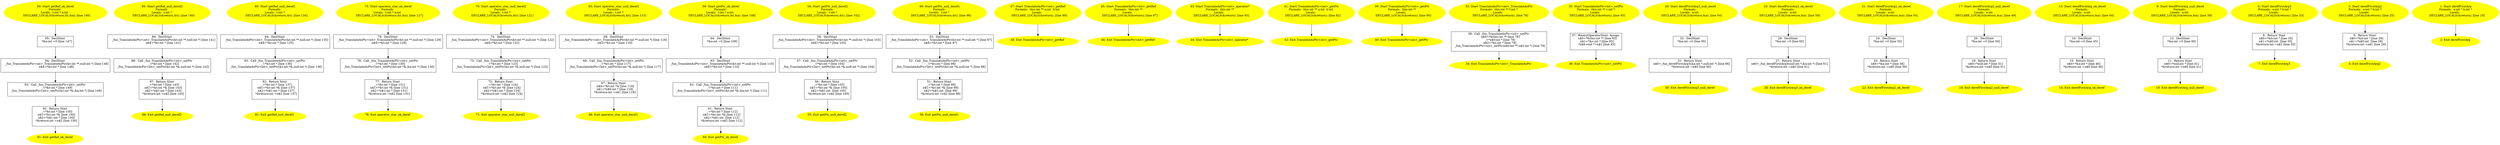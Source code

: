 /* @generated */
digraph iCFG {
95 [label="95:  DeclStmt \n   *&a:int =0 [line 147]\n " shape="box"]
	

	 95 -> 94 ;
94 [label="94:  DeclStmt \n   _fun_TranslateAsPtr<int>_TranslateAsPtr(&t:int **,null:int *) [line 148]\n  n$4=*&t:int * [line 148]\n " shape="box"]
	

	 94 -> 93 ;
93 [label="93:  Call _fun_TranslateAsPtr<int>_setPtr \n   _=*&t:int * [line 149]\n  _fun_TranslateAsPtr<int>_setPtr(&t:int *&,&a:int *) [line 149]\n " shape="box"]
	

	 93 -> 92 ;
92 [label="92:  Return Stmt \n   _=*&t:int * [line 150]\n  n$1=*&t:int *& [line 150]\n  n$2=*n$1:int * [line 150]\n  *&return:int =n$2 [line 150]\n " shape="box"]
	

	 92 -> 91 ;
91 [label="91: Exit getRef_ok_deref \n  " color=yellow style=filled]
	

90 [label="90: Start getRef_ok_deref\nFormals: \nLocals:  t:int * a:int  \n   DECLARE_LOCALS(&return,&t,&a); [line 146]\n " color=yellow style=filled]
	

	 90 -> 95 ;
89 [label="89:  DeclStmt \n   _fun_TranslateAsPtr<int>_TranslateAsPtr(&t:int **,null:int *) [line 141]\n  n$4=*&t:int * [line 141]\n " shape="box"]
	

	 89 -> 88 ;
88 [label="88:  Call _fun_TranslateAsPtr<int>_setPtr \n   _=*&t:int * [line 142]\n  _fun_TranslateAsPtr<int>_setPtr(&t:int *&,null:int *) [line 142]\n " shape="box"]
	

	 88 -> 87 ;
87 [label="87:  Return Stmt \n   _=*&t:int * [line 143]\n  n$1=*&t:int *& [line 143]\n  n$2=*n$1:int * [line 143]\n  *&return:int =n$2 [line 143]\n " shape="box"]
	

	 87 -> 86 ;
86 [label="86: Exit getRef_null_deref2 \n  " color=yellow style=filled]
	

85 [label="85: Start getRef_null_deref2\nFormals: \nLocals:  t:int * \n   DECLARE_LOCALS(&return,&t); [line 140]\n " color=yellow style=filled]
	

	 85 -> 89 ;
84 [label="84:  DeclStmt \n   _fun_TranslateAsPtr<int>_TranslateAsPtr(&t:int **,null:int *) [line 135]\n  n$4=*&t:int * [line 135]\n " shape="box"]
	

	 84 -> 83 ;
83 [label="83:  Call _fun_TranslateAsPtr<int>_setPtr \n   _=*&t:int * [line 136]\n  _fun_TranslateAsPtr<int>_setPtr(&t:int *&,null:int *) [line 136]\n " shape="box"]
	

	 83 -> 82 ;
82 [label="82:  Return Stmt \n   _=*&t:int * [line 137]\n  n$1=*&t:int *& [line 137]\n  n$2=*n$1:int * [line 137]\n  *&return:int =n$2 [line 137]\n " shape="box"]
	

	 82 -> 81 ;
81 [label="81: Exit getRef_null_deref1 \n  " color=yellow style=filled]
	

80 [label="80: Start getRef_null_deref1\nFormals: \nLocals:  t:int * \n   DECLARE_LOCALS(&return,&t); [line 134]\n " color=yellow style=filled]
	

	 80 -> 84 ;
79 [label="79:  DeclStmt \n   _fun_TranslateAsPtr<int>_TranslateAsPtr(&t:int **,null:int *) [line 129]\n  n$4=*&t:int * [line 129]\n " shape="box"]
	

	 79 -> 78 ;
78 [label="78:  Call _fun_TranslateAsPtr<int>_setPtr \n   _=*&t:int * [line 130]\n  _fun_TranslateAsPtr<int>_setPtr(&t:int *&,&a:int *) [line 130]\n " shape="box"]
	

	 78 -> 77 ;
77 [label="77:  Return Stmt \n   _=*&t:int * [line 131]\n  n$1=*&t:int *& [line 131]\n  n$2=*n$1:int * [line 131]\n  *&return:int =n$2 [line 131]\n " shape="box"]
	

	 77 -> 76 ;
76 [label="76: Exit operator_star_ok_deref \n  " color=yellow style=filled]
	

75 [label="75: Start operator_star_ok_deref\nFormals: \nLocals:  t:int * a:int  \n   DECLARE_LOCALS(&return,&t,&a); [line 127]\n " color=yellow style=filled]
	

	 75 -> 79 ;
74 [label="74:  DeclStmt \n   _fun_TranslateAsPtr<int>_TranslateAsPtr(&t:int **,null:int *) [line 122]\n  n$4=*&t:int * [line 122]\n " shape="box"]
	

	 74 -> 73 ;
73 [label="73:  Call _fun_TranslateAsPtr<int>_setPtr \n   _=*&t:int * [line 123]\n  _fun_TranslateAsPtr<int>_setPtr(&t:int *&,null:int *) [line 123]\n " shape="box"]
	

	 73 -> 72 ;
72 [label="72:  Return Stmt \n   _=*&t:int * [line 124]\n  n$1=*&t:int *& [line 124]\n  n$2=*n$1:int * [line 124]\n  *&return:int =n$2 [line 124]\n " shape="box"]
	

	 72 -> 71 ;
71 [label="71: Exit operator_star_null_deref2 \n  " color=yellow style=filled]
	

70 [label="70: Start operator_star_null_deref2\nFormals: \nLocals:  t:int * \n   DECLARE_LOCALS(&return,&t); [line 121]\n " color=yellow style=filled]
	

	 70 -> 74 ;
69 [label="69:  DeclStmt \n   _fun_TranslateAsPtr<int>_TranslateAsPtr(&t:int **,null:int *) [line 116]\n  n$3=*&t:int * [line 116]\n " shape="box"]
	

	 69 -> 68 ;
68 [label="68:  Call _fun_TranslateAsPtr<int>_setPtr \n   _=*&t:int * [line 117]\n  _fun_TranslateAsPtr<int>_setPtr(&t:int *&,null:int *) [line 117]\n " shape="box"]
	

	 68 -> 67 ;
67 [label="67:  Return Stmt \n   n$0=*&t:int *& [line 118]\n  n$1=*n$0:int * [line 118]\n  *&return:int =n$1 [line 118]\n " shape="box"]
	

	 67 -> 66 ;
66 [label="66: Exit operator_star_null_deref1 \n  " color=yellow style=filled]
	

65 [label="65: Start operator_star_null_deref1\nFormals: \nLocals:  t:int * \n   DECLARE_LOCALS(&return,&t); [line 115]\n " color=yellow style=filled]
	

	 65 -> 69 ;
64 [label="64:  DeclStmt \n   *&a:int =0 [line 109]\n " shape="box"]
	

	 64 -> 63 ;
63 [label="63:  DeclStmt \n   _fun_TranslateAsPtr<int>_TranslateAsPtr(&t:int **,null:int *) [line 110]\n  n$4=*&t:int * [line 110]\n " shape="box"]
	

	 63 -> 62 ;
62 [label="62:  Call _fun_TranslateAsPtr<int>_setPtr \n   _=*&t:int * [line 111]\n  _fun_TranslateAsPtr<int>_setPtr(&t:int *&,&a:int *) [line 111]\n " shape="box"]
	

	 62 -> 61 ;
61 [label="61:  Return Stmt \n   _=*&t:int * [line 112]\n  n$1=*&t:int *& [line 112]\n  n$2=*n$1:int  [line 112]\n  *&return:int =n$2 [line 112]\n " shape="box"]
	

	 61 -> 60 ;
60 [label="60: Exit getPtr_ok_deref \n  " color=yellow style=filled]
	

59 [label="59: Start getPtr_ok_deref\nFormals: \nLocals:  t:int * a:int  \n   DECLARE_LOCALS(&return,&t,&a); [line 108]\n " color=yellow style=filled]
	

	 59 -> 64 ;
58 [label="58:  DeclStmt \n   _fun_TranslateAsPtr<int>_TranslateAsPtr(&t:int **,null:int *) [line 103]\n  n$4=*&t:int * [line 103]\n " shape="box"]
	

	 58 -> 57 ;
57 [label="57:  Call _fun_TranslateAsPtr<int>_setPtr \n   _=*&t:int * [line 104]\n  _fun_TranslateAsPtr<int>_setPtr(&t:int *&,null:int *) [line 104]\n " shape="box"]
	

	 57 -> 56 ;
56 [label="56:  Return Stmt \n   _=*&t:int * [line 105]\n  n$1=*&t:int *& [line 105]\n  n$2=*n$1:int  [line 105]\n  *&return:int =n$2 [line 105]\n " shape="box"]
	

	 56 -> 55 ;
55 [label="55: Exit getPtr_null_deref2 \n  " color=yellow style=filled]
	

54 [label="54: Start getPtr_null_deref2\nFormals: \nLocals:  t:int * \n   DECLARE_LOCALS(&return,&t); [line 102]\n " color=yellow style=filled]
	

	 54 -> 58 ;
53 [label="53:  DeclStmt \n   _fun_TranslateAsPtr<int>_TranslateAsPtr(&t:int **,null:int *) [line 97]\n  n$4=*&t:int * [line 97]\n " shape="box"]
	

	 53 -> 52 ;
52 [label="52:  Call _fun_TranslateAsPtr<int>_setPtr \n   _=*&t:int * [line 98]\n  _fun_TranslateAsPtr<int>_setPtr(&t:int *&,null:int *) [line 98]\n " shape="box"]
	

	 52 -> 51 ;
51 [label="51:  Return Stmt \n   _=*&t:int * [line 99]\n  n$1=*&t:int *& [line 99]\n  n$2=*n$1:int  [line 99]\n  *&return:int =n$2 [line 99]\n " shape="box"]
	

	 51 -> 50 ;
50 [label="50: Exit getPtr_null_deref1 \n  " color=yellow style=filled]
	

49 [label="49: Start getPtr_null_deref1\nFormals: \nLocals:  t:int * \n   DECLARE_LOCALS(&return,&t); [line 96]\n " color=yellow style=filled]
	

	 49 -> 53 ;
48 [label="48: Exit TranslateAsPtr<int>_getRef \n  " color=yellow style=filled]
	

47 [label="47: Start TranslateAsPtr<int>_getRef\nFormals:  this:int ** a:int  b:int \nLocals:  \n   DECLARE_LOCALS(&return); [line 89]\n " color=yellow style=filled]
	

	 47 -> 48 ;
46 [label="46: Exit TranslateAsPtr<int>_getRef \n  " color=yellow style=filled]
	

45 [label="45: Start TranslateAsPtr<int>_getRef\nFormals:  this:int **\nLocals:  \n   DECLARE_LOCALS(&return); [line 87]\n " color=yellow style=filled]
	

	 45 -> 46 ;
44 [label="44: Exit TranslateAsPtr<int>_operator* \n  " color=yellow style=filled]
	

43 [label="43: Start TranslateAsPtr<int>_operator*\nFormals:  this:int **\nLocals:  \n   DECLARE_LOCALS(&return); [line 85]\n " color=yellow style=filled]
	

	 43 -> 44 ;
42 [label="42: Exit TranslateAsPtr<int>_getPtr \n  " color=yellow style=filled]
	

41 [label="41: Start TranslateAsPtr<int>_getPtr\nFormals:  this:int ** a:int  b:int \nLocals:  \n   DECLARE_LOCALS(&return); [line 82]\n " color=yellow style=filled]
	

	 41 -> 42 ;
40 [label="40: Exit TranslateAsPtr<int>_getPtr \n  " color=yellow style=filled]
	

39 [label="39: Start TranslateAsPtr<int>_getPtr\nFormals:  this:int **\nLocals:  \n   DECLARE_LOCALS(&return); [line 80]\n " color=yellow style=filled]
	

	 39 -> 40 ;
38 [label="38:  Call _fun_TranslateAsPtr<int>_setPtr \n   n$0=*&this:int ** [line 78]\n  _=*n$0:int * [line 78]\n  n$2=*&t:int * [line 78]\n  _fun_TranslateAsPtr<int>_setPtr(n$0:int **,n$2:int *) [line 78]\n " shape="box"]
	

	 38 -> 34 ;
37 [label="37:  BinaryOperatorStmt: Assign \n   n$0=*&this:int ** [line 93]\n  n$1=*&v:int * [line 93]\n  *n$0:void *=n$1 [line 93]\n " shape="box"]
	

	 37 -> 36 ;
36 [label="36: Exit TranslateAsPtr<int>_setPtr \n  " color=yellow style=filled]
	

35 [label="35: Start TranslateAsPtr<int>_setPtr\nFormals:  this:int ** v:int *\nLocals:  \n   DECLARE_LOCALS(&return); [line 93]\n " color=yellow style=filled]
	

	 35 -> 37 ;
34 [label="34: Exit TranslateAsPtr<int>_TranslateAsPtr \n  " color=yellow style=filled]
	

33 [label="33: Start TranslateAsPtr<int>_TranslateAsPtr\nFormals:  this:int ** t:int *\nLocals:  \n   DECLARE_LOCALS(&return); [line 78]\n " color=yellow style=filled]
	

	 33 -> 38 ;
32 [label="32:  DeclStmt \n   *&a:int =0 [line 65]\n " shape="box"]
	

	 32 -> 31 ;
31 [label="31:  Return Stmt \n   n$0=_fun_derefFirstArg3(&a:int *,null:int *) [line 66]\n  *&return:int =n$0 [line 66]\n " shape="box"]
	

	 31 -> 30 ;
30 [label="30: Exit derefFirstArg3_null_deref \n  " color=yellow style=filled]
	

29 [label="29: Start derefFirstArg3_null_deref\nFormals: \nLocals:  a:int  \n   DECLARE_LOCALS(&return,&a); [line 64]\n " color=yellow style=filled]
	

	 29 -> 32 ;
28 [label="28:  DeclStmt \n   *&a:int =0 [line 60]\n " shape="box"]
	

	 28 -> 27 ;
27 [label="27:  Return Stmt \n   n$0=_fun_derefFirstArg3(null:int *,&a:int *) [line 61]\n  *&return:int =n$0 [line 61]\n " shape="box"]
	

	 27 -> 26 ;
26 [label="26: Exit derefFirstArg3_ok_deref \n  " color=yellow style=filled]
	

25 [label="25: Start derefFirstArg3_ok_deref\nFormals: \nLocals:  a:int  \n   DECLARE_LOCALS(&return,&a); [line 59]\n " color=yellow style=filled]
	

	 25 -> 28 ;
24 [label="24:  DeclStmt \n   *&a:int =0 [line 55]\n " shape="box"]
	

	 24 -> 23 ;
23 [label="23:  Return Stmt \n   n$0=*&a:int * [line 56]\n  *&return:int =n$0 [line 56]\n " shape="box"]
	

	 23 -> 22 ;
22 [label="22: Exit derefFirstArg2_ok_deref \n  " color=yellow style=filled]
	

21 [label="21: Start derefFirstArg2_ok_deref\nFormals: \nLocals:  a:int  \n   DECLARE_LOCALS(&return,&a); [line 54]\n " color=yellow style=filled]
	

	 21 -> 24 ;
20 [label="20:  DeclStmt \n   *&a:int =0 [line 50]\n " shape="box"]
	

	 20 -> 19 ;
19 [label="19:  Return Stmt \n   n$0=*null:int * [line 51]\n  *&return:int =n$0 [line 51]\n " shape="box"]
	

	 19 -> 18 ;
18 [label="18: Exit derefFirstArg2_null_deref \n  " color=yellow style=filled]
	

17 [label="17: Start derefFirstArg2_null_deref\nFormals: \nLocals:  a:int  \n   DECLARE_LOCALS(&return,&a); [line 49]\n " color=yellow style=filled]
	

	 17 -> 20 ;
16 [label="16:  DeclStmt \n   *&a:int =0 [line 45]\n " shape="box"]
	

	 16 -> 15 ;
15 [label="15:  Return Stmt \n   n$0=*&a:int * [line 46]\n  *&return:int =n$0 [line 46]\n " shape="box"]
	

	 15 -> 14 ;
14 [label="14: Exit derefFirstArg_ok_deref \n  " color=yellow style=filled]
	

13 [label="13: Start derefFirstArg_ok_deref\nFormals: \nLocals:  a:int  \n   DECLARE_LOCALS(&return,&a); [line 44]\n " color=yellow style=filled]
	

	 13 -> 16 ;
12 [label="12:  DeclStmt \n   *&a:int =0 [line 40]\n " shape="box"]
	

	 12 -> 11 ;
11 [label="11:  Return Stmt \n   n$0=*null:int * [line 41]\n  *&return:int =n$0 [line 41]\n " shape="box"]
	

	 11 -> 10 ;
10 [label="10: Exit derefFirstArg_null_deref \n  " color=yellow style=filled]
	

9 [label="9: Start derefFirstArg_null_deref\nFormals: \nLocals:  a:int  \n   DECLARE_LOCALS(&return,&a); [line 39]\n " color=yellow style=filled]
	

	 9 -> 12 ;
8 [label="8:  Return Stmt \n   n$0=*&b:int * [line 35]\n  n$1=*n$0:int  [line 35]\n  *&return:int =n$1 [line 35]\n " shape="box"]
	

	 8 -> 7 ;
7 [label="7: Exit derefFirstArg3 \n  " color=yellow style=filled]
	

6 [label="6: Start derefFirstArg3\nFormals:  a:int * b:int *\nLocals:  \n   DECLARE_LOCALS(&return); [line 33]\n " color=yellow style=filled]
	

	 6 -> 8 ;
5 [label="5:  Return Stmt \n   n$0=*&b:int * [line 29]\n  n$1=*n$0:int  [line 29]\n  *&return:int =n$1 [line 29]\n " shape="box"]
	

	 5 -> 4 ;
4 [label="4: Exit derefFirstArg2 \n  " color=yellow style=filled]
	

3 [label="3: Start derefFirstArg2\nFormals:  a:int * b:int *\nLocals:  \n   DECLARE_LOCALS(&return); [line 25]\n " color=yellow style=filled]
	

	 3 -> 5 ;
2 [label="2: Exit derefFirstArg \n  " color=yellow style=filled]
	

1 [label="1: Start derefFirstArg\nFormals:  a:int * b:int *\nLocals:  \n   DECLARE_LOCALS(&return); [line 19]\n " color=yellow style=filled]
	

	 1 -> 2 ;
}
